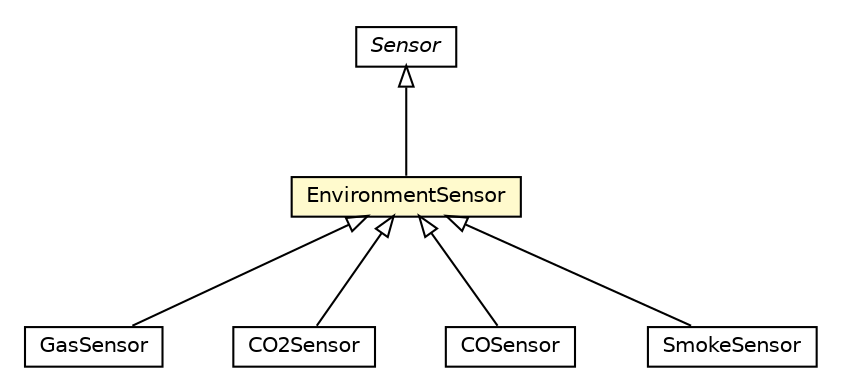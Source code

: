 #!/usr/local/bin/dot
#
# Class diagram 
# Generated by UMLGraph version R5_6-24-gf6e263 (http://www.umlgraph.org/)
#

digraph G {
	edge [fontname="Helvetica",fontsize=10,labelfontname="Helvetica",labelfontsize=10];
	node [fontname="Helvetica",fontsize=10,shape=plaintext];
	nodesep=0.25;
	ranksep=0.5;
	// org.universAAL.ontology.device.GasSensor
	c3787744 [label=<<table title="org.universAAL.ontology.device.GasSensor" border="0" cellborder="1" cellspacing="0" cellpadding="2" port="p" href="./GasSensor.html">
		<tr><td><table border="0" cellspacing="0" cellpadding="1">
<tr><td align="center" balign="center"> GasSensor </td></tr>
		</table></td></tr>
		</table>>, URL="./GasSensor.html", fontname="Helvetica", fontcolor="black", fontsize=10.0];
	// org.universAAL.ontology.device.CO2Sensor
	c3787753 [label=<<table title="org.universAAL.ontology.device.CO2Sensor" border="0" cellborder="1" cellspacing="0" cellpadding="2" port="p" href="./CO2Sensor.html">
		<tr><td><table border="0" cellspacing="0" cellpadding="1">
<tr><td align="center" balign="center"> CO2Sensor </td></tr>
		</table></td></tr>
		</table>>, URL="./CO2Sensor.html", fontname="Helvetica", fontcolor="black", fontsize=10.0];
	// org.universAAL.ontology.device.COSensor
	c3787772 [label=<<table title="org.universAAL.ontology.device.COSensor" border="0" cellborder="1" cellspacing="0" cellpadding="2" port="p" href="./COSensor.html">
		<tr><td><table border="0" cellspacing="0" cellpadding="1">
<tr><td align="center" balign="center"> COSensor </td></tr>
		</table></td></tr>
		</table>>, URL="./COSensor.html", fontname="Helvetica", fontcolor="black", fontsize=10.0];
	// org.universAAL.ontology.device.SmokeSensor
	c3787774 [label=<<table title="org.universAAL.ontology.device.SmokeSensor" border="0" cellborder="1" cellspacing="0" cellpadding="2" port="p" href="./SmokeSensor.html">
		<tr><td><table border="0" cellspacing="0" cellpadding="1">
<tr><td align="center" balign="center"> SmokeSensor </td></tr>
		</table></td></tr>
		</table>>, URL="./SmokeSensor.html", fontname="Helvetica", fontcolor="black", fontsize=10.0];
	// org.universAAL.ontology.device.Sensor
	c3787784 [label=<<table title="org.universAAL.ontology.device.Sensor" border="0" cellborder="1" cellspacing="0" cellpadding="2" port="p" href="./Sensor.html">
		<tr><td><table border="0" cellspacing="0" cellpadding="1">
<tr><td align="center" balign="center"><font face="Helvetica-Oblique"> Sensor </font></td></tr>
		</table></td></tr>
		</table>>, URL="./Sensor.html", fontname="Helvetica", fontcolor="black", fontsize=10.0];
	// org.universAAL.ontology.device.EnvironmentSensor
	c3787788 [label=<<table title="org.universAAL.ontology.device.EnvironmentSensor" border="0" cellborder="1" cellspacing="0" cellpadding="2" port="p" bgcolor="lemonChiffon" href="./EnvironmentSensor.html">
		<tr><td><table border="0" cellspacing="0" cellpadding="1">
<tr><td align="center" balign="center"> EnvironmentSensor </td></tr>
		</table></td></tr>
		</table>>, URL="./EnvironmentSensor.html", fontname="Helvetica", fontcolor="black", fontsize=10.0];
	//org.universAAL.ontology.device.GasSensor extends org.universAAL.ontology.device.EnvironmentSensor
	c3787788:p -> c3787744:p [dir=back,arrowtail=empty];
	//org.universAAL.ontology.device.CO2Sensor extends org.universAAL.ontology.device.EnvironmentSensor
	c3787788:p -> c3787753:p [dir=back,arrowtail=empty];
	//org.universAAL.ontology.device.COSensor extends org.universAAL.ontology.device.EnvironmentSensor
	c3787788:p -> c3787772:p [dir=back,arrowtail=empty];
	//org.universAAL.ontology.device.SmokeSensor extends org.universAAL.ontology.device.EnvironmentSensor
	c3787788:p -> c3787774:p [dir=back,arrowtail=empty];
	//org.universAAL.ontology.device.EnvironmentSensor extends org.universAAL.ontology.device.Sensor
	c3787784:p -> c3787788:p [dir=back,arrowtail=empty];
}

